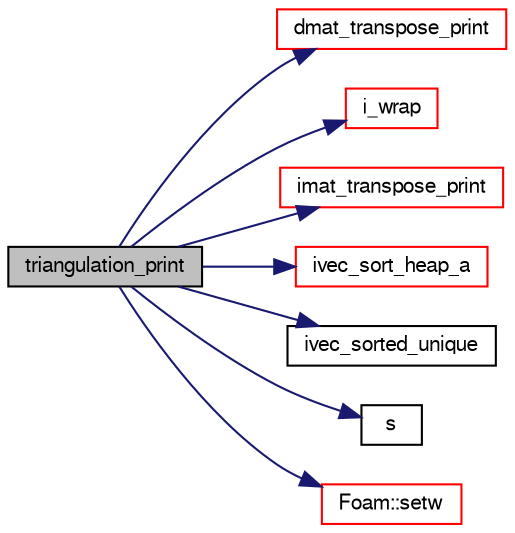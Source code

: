 digraph "triangulation_print"
{
  bgcolor="transparent";
  edge [fontname="FreeSans",fontsize="10",labelfontname="FreeSans",labelfontsize="10"];
  node [fontname="FreeSans",fontsize="10",shape=record];
  rankdir="LR";
  Node699 [label="triangulation_print",height=0.2,width=0.4,color="black", fillcolor="grey75", style="filled", fontcolor="black"];
  Node699 -> Node700 [color="midnightblue",fontsize="10",style="solid",fontname="FreeSans"];
  Node700 [label="dmat_transpose_print",height=0.2,width=0.4,color="red",URL="$a08246.html#ab53a45ab9dc3199a29da674dd3e5d49d"];
  Node699 -> Node708 [color="midnightblue",fontsize="10",style="solid",fontname="FreeSans"];
  Node708 [label="i_wrap",height=0.2,width=0.4,color="red",URL="$a08246.html#ae07a984e2fafd371df7f7f8c83518e71"];
  Node699 -> Node757 [color="midnightblue",fontsize="10",style="solid",fontname="FreeSans"];
  Node757 [label="imat_transpose_print",height=0.2,width=0.4,color="red",URL="$a08246.html#a5bdfaa96ac3402d9ec871159fd6ab493"];
  Node699 -> Node759 [color="midnightblue",fontsize="10",style="solid",fontname="FreeSans"];
  Node759 [label="ivec_sort_heap_a",height=0.2,width=0.4,color="red",URL="$a08246.html#a8e61df1e4968ee13e4d8701197997511"];
  Node699 -> Node761 [color="midnightblue",fontsize="10",style="solid",fontname="FreeSans"];
  Node761 [label="ivec_sorted_unique",height=0.2,width=0.4,color="black",URL="$a08246.html#aa38875c7bedc47b7e118bc6d4c65e50d"];
  Node699 -> Node705 [color="midnightblue",fontsize="10",style="solid",fontname="FreeSans"];
  Node705 [label="s",height=0.2,width=0.4,color="black",URL="$a18905.html#abb9c4233033fad2ad0206cd4adad3b9f"];
  Node699 -> Node706 [color="midnightblue",fontsize="10",style="solid",fontname="FreeSans"];
  Node706 [label="Foam::setw",height=0.2,width=0.4,color="red",URL="$a21124.html#a3318127f6f23246407ca749a0a0ea03c"];
}
